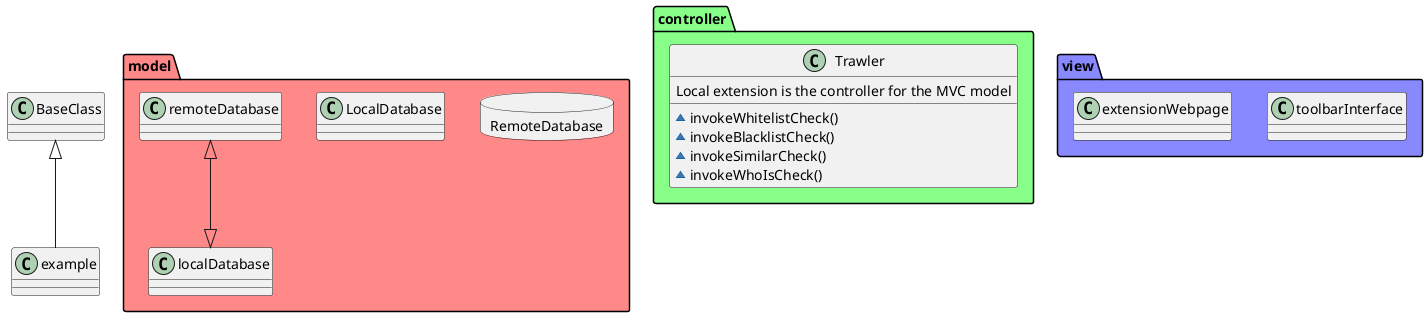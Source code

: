 @startuml MVC

allowmixing

namespace model #FF8888 {
    database RemoteDatabase
    class LocalDatabase
    remoteDatabase <|--|> localDatabase
}

namespace controller #88FF88{
    class Trawler {
        Local extension is the controller for the MVC model
        ~invokeWhitelistCheck()
        ~invokeBlacklistCheck()
        ~invokeSimilarCheck()
        ~invokeWhoIsCheck()
    }
}

namespace view #8888FF {
    class toolbarInterface
    class extensionWebpage
}



BaseClass <|-- example

@enduml